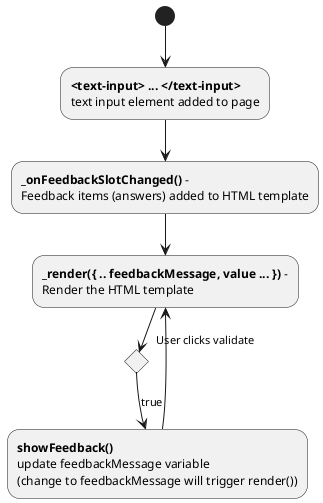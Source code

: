 http://plantuml.com/sitemap-language-specification

You can use (*) for the starting point and ending point of the activity diagram.

In some occasion, you may want to use (*top) to force the starting point to be at the top of the diagram.

Use --> for arrows.

@startuml text-input-process-diagram
         
(*) --> "<b><text-input> ... </text-input></b>
        text input element added to page
        "  

    --> "<b>_onFeedbackSlotChanged()</b> - 
         Feedback items (answers) added to HTML template
         " as init

    -->  "<b>_render({ .. feedbackMessage, value ... })</b> - 
         Render the HTML template
         " as render

if "User clicks validate" then
  -->[true] "<b>showFeedback()</b>
    update feedbackMessage variable
    (change to feedbackMessage will trigger render())"
    --> render
endif

@enduml